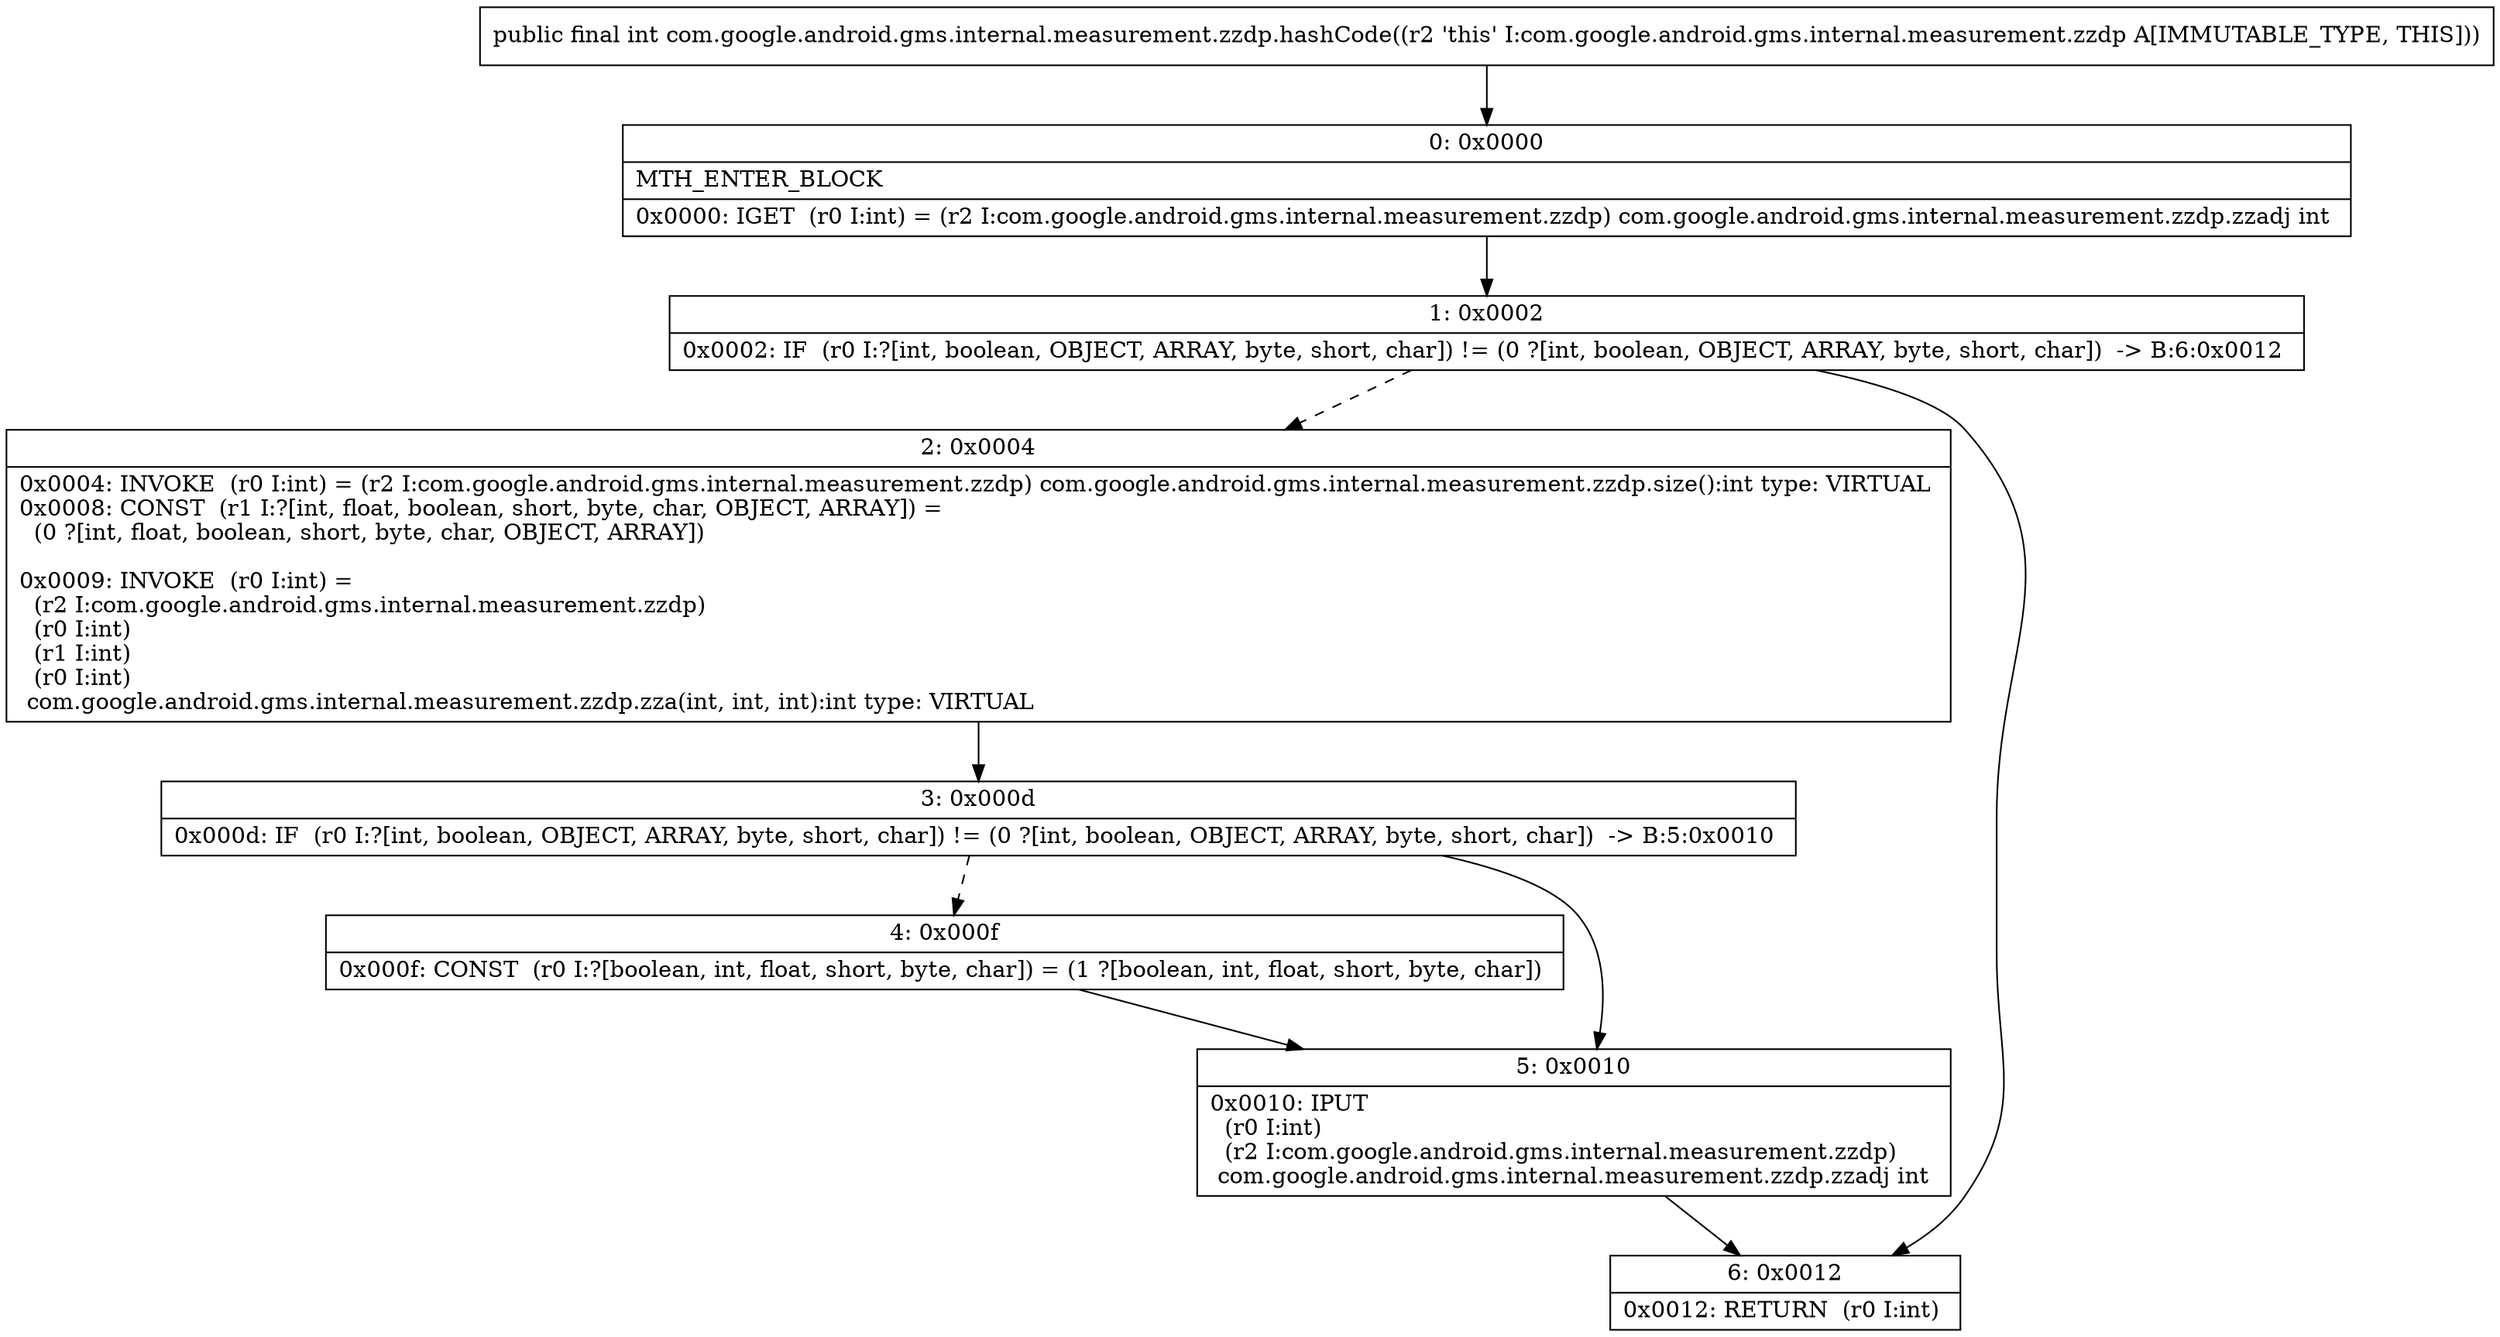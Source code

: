 digraph "CFG forcom.google.android.gms.internal.measurement.zzdp.hashCode()I" {
Node_0 [shape=record,label="{0\:\ 0x0000|MTH_ENTER_BLOCK\l|0x0000: IGET  (r0 I:int) = (r2 I:com.google.android.gms.internal.measurement.zzdp) com.google.android.gms.internal.measurement.zzdp.zzadj int \l}"];
Node_1 [shape=record,label="{1\:\ 0x0002|0x0002: IF  (r0 I:?[int, boolean, OBJECT, ARRAY, byte, short, char]) != (0 ?[int, boolean, OBJECT, ARRAY, byte, short, char])  \-\> B:6:0x0012 \l}"];
Node_2 [shape=record,label="{2\:\ 0x0004|0x0004: INVOKE  (r0 I:int) = (r2 I:com.google.android.gms.internal.measurement.zzdp) com.google.android.gms.internal.measurement.zzdp.size():int type: VIRTUAL \l0x0008: CONST  (r1 I:?[int, float, boolean, short, byte, char, OBJECT, ARRAY]) = \l  (0 ?[int, float, boolean, short, byte, char, OBJECT, ARRAY])\l \l0x0009: INVOKE  (r0 I:int) = \l  (r2 I:com.google.android.gms.internal.measurement.zzdp)\l  (r0 I:int)\l  (r1 I:int)\l  (r0 I:int)\l com.google.android.gms.internal.measurement.zzdp.zza(int, int, int):int type: VIRTUAL \l}"];
Node_3 [shape=record,label="{3\:\ 0x000d|0x000d: IF  (r0 I:?[int, boolean, OBJECT, ARRAY, byte, short, char]) != (0 ?[int, boolean, OBJECT, ARRAY, byte, short, char])  \-\> B:5:0x0010 \l}"];
Node_4 [shape=record,label="{4\:\ 0x000f|0x000f: CONST  (r0 I:?[boolean, int, float, short, byte, char]) = (1 ?[boolean, int, float, short, byte, char]) \l}"];
Node_5 [shape=record,label="{5\:\ 0x0010|0x0010: IPUT  \l  (r0 I:int)\l  (r2 I:com.google.android.gms.internal.measurement.zzdp)\l com.google.android.gms.internal.measurement.zzdp.zzadj int \l}"];
Node_6 [shape=record,label="{6\:\ 0x0012|0x0012: RETURN  (r0 I:int) \l}"];
MethodNode[shape=record,label="{public final int com.google.android.gms.internal.measurement.zzdp.hashCode((r2 'this' I:com.google.android.gms.internal.measurement.zzdp A[IMMUTABLE_TYPE, THIS])) }"];
MethodNode -> Node_0;
Node_0 -> Node_1;
Node_1 -> Node_2[style=dashed];
Node_1 -> Node_6;
Node_2 -> Node_3;
Node_3 -> Node_4[style=dashed];
Node_3 -> Node_5;
Node_4 -> Node_5;
Node_5 -> Node_6;
}

